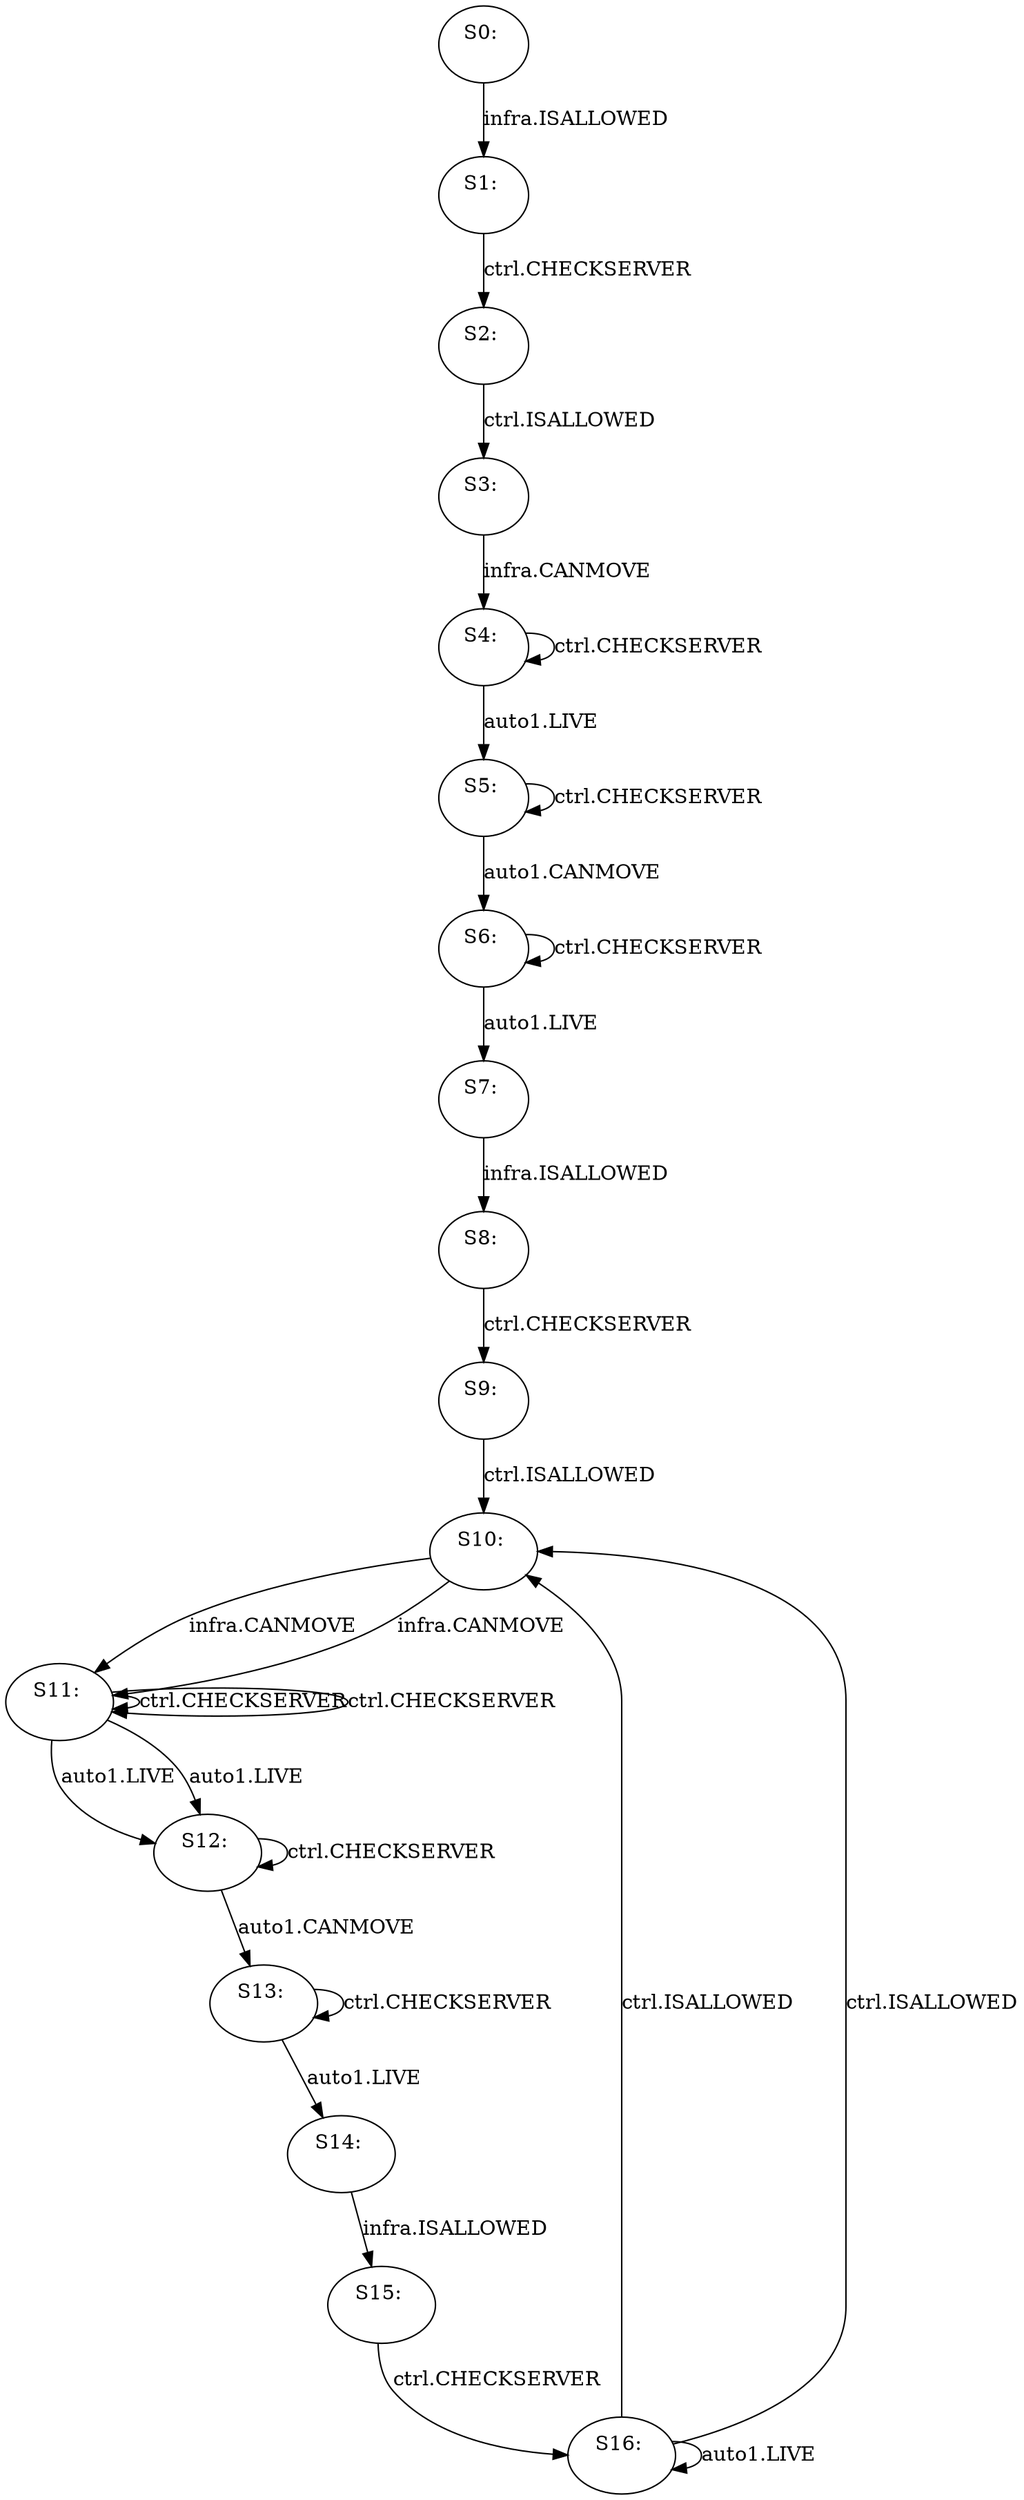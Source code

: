 digraph html {
S0[label="S0: \n "];
S1[label="S1: \n "];
S0 -> S1[label="infra.ISALLOWED"];
S2[label="S2: \n "];
S1 -> S2[label="ctrl.CHECKSERVER"];
S3[label="S3: \n "];
S2 -> S3[label="ctrl.ISALLOWED"];
S4[label="S4: \n "];
S3 -> S4[label="infra.CANMOVE"];
S4 -> S4[label="ctrl.CHECKSERVER"];
S5[label="S5: \n "];
S4 -> S5[label="auto1.LIVE"];
S5 -> S5[label="ctrl.CHECKSERVER"];
S6[label="S6: \n "];
S5 -> S6[label="auto1.CANMOVE"];
S6 -> S6[label="ctrl.CHECKSERVER"];
S7[label="S7: \n "];
S6 -> S7[label="auto1.LIVE"];
S8[label="S8: \n "];
S7 -> S8[label="infra.ISALLOWED"];
S9[label="S9: \n "];
S8 -> S9[label="ctrl.CHECKSERVER"];
S10[label="S10: \n "];
S9 -> S10[label="ctrl.ISALLOWED"];
S11[label="S11: \n "];
S10 -> S11[label="infra.CANMOVE"];
S11 -> S11[label="ctrl.CHECKSERVER"];
S12[label="S12: \n "];
S11 -> S12[label="auto1.LIVE"];
S12 -> S12[label="ctrl.CHECKSERVER"];
S13[label="S13: \n "];
S12 -> S13[label="auto1.CANMOVE"];
S13 -> S13[label="ctrl.CHECKSERVER"];
S14[label="S14: \n "];
S13 -> S14[label="auto1.LIVE"];
S15[label="S15: \n "];
S14 -> S15[label="infra.ISALLOWED"];
S16[label="S16: \n "];
S15 -> S16[label="ctrl.CHECKSERVER"];
S16 -> S10[label="ctrl.ISALLOWED"];
S16 -> S16[label="auto1.LIVE"];
S10[label="S10: \n "];
S16 -> S10[label="ctrl.ISALLOWED"];
S11[label="S11: \n "];
S10 -> S11[label="infra.CANMOVE"];
S11 -> S11[label="ctrl.CHECKSERVER"];
S12[label="S12: \n "];
S11 -> S12[label="auto1.LIVE"];
}